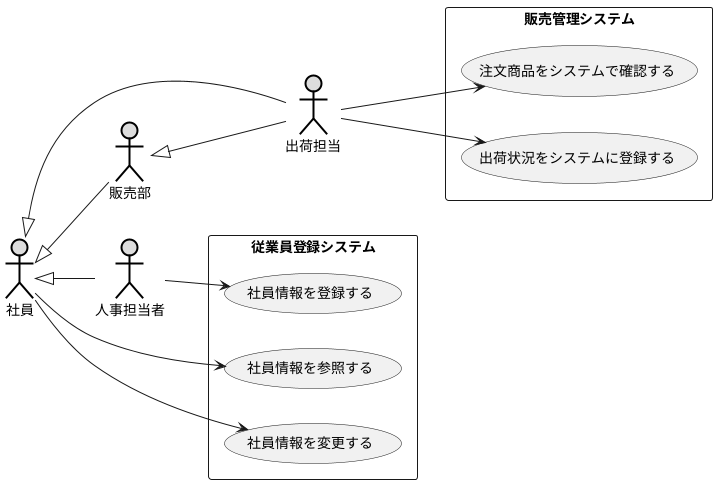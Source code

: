 @startuml 例題5
left to right direction
actor 出荷担当 #DDDDDD;line:black;line.bold;
actor 販売部 #DDDDDD;line:black;line.bold;
actor 社員 #DDDDDD;line:black;line.bold;
actor 人事担当者 #DDDDDD;line:black;line.bold;
rectangle 販売管理システム {
usecase 注文商品をシステムで確認する
usecase 出荷状況をシステムに登録する
}
出荷担当 --> 注文商品をシステムで確認する
出荷担当 --> 出荷状況をシステムに登録する
社員 <|-- 販売部
販売部 <|-- 出荷担当
社員 <|-- 出荷担当
社員 <|-- 人事担当者

rectangle 従業員登録システム {
usecase 社員情報を登録する
usecase 社員情報を参照する
usecase 社員情報を変更する
}
社員 --> 社員情報を参照する
社員 --> 社員情報を変更する
人事担当者 --> 社員情報を登録する
@enduml